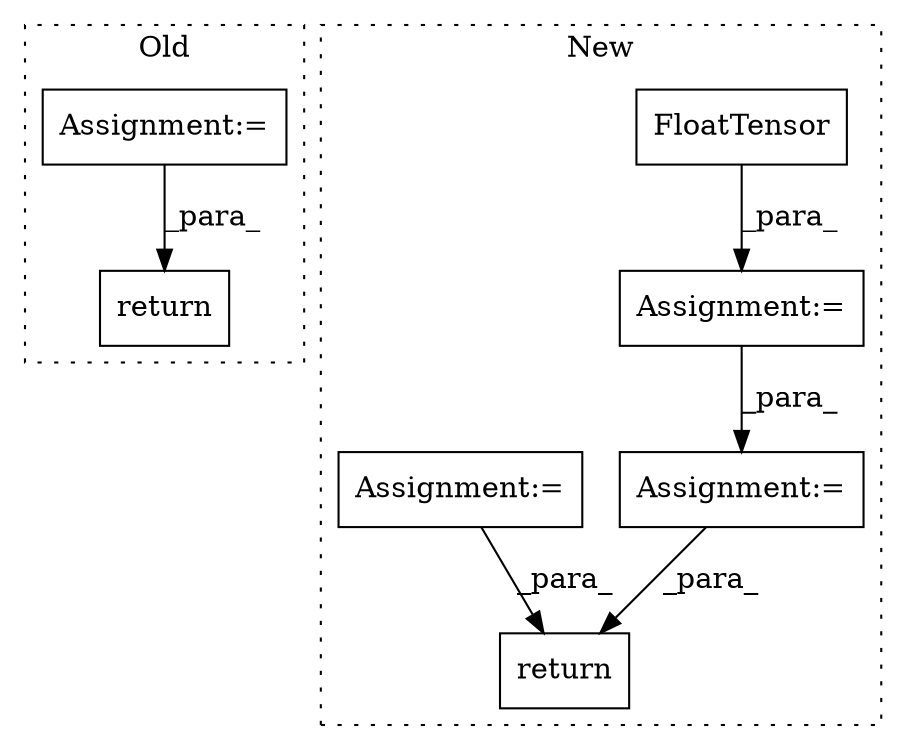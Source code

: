 digraph G {
subgraph cluster0 {
1 [label="return" a="41" s="658" l="12" shape="box"];
7 [label="Assignment:=" a="7" s="628" l="1" shape="box"];
label = "Old";
style="dotted";
}
subgraph cluster1 {
2 [label="FloatTensor" a="32" s="521,555" l="12,1" shape="box"];
3 [label="Assignment:=" a="7" s="565" l="1" shape="box"];
4 [label="Assignment:=" a="7" s="608" l="1" shape="box"];
5 [label="return" a="41" s="742" l="7" shape="box"];
6 [label="Assignment:=" a="7" s="713" l="1" shape="box"];
label = "New";
style="dotted";
}
2 -> 3 [label="_para_"];
3 -> 4 [label="_para_"];
4 -> 5 [label="_para_"];
6 -> 5 [label="_para_"];
7 -> 1 [label="_para_"];
}